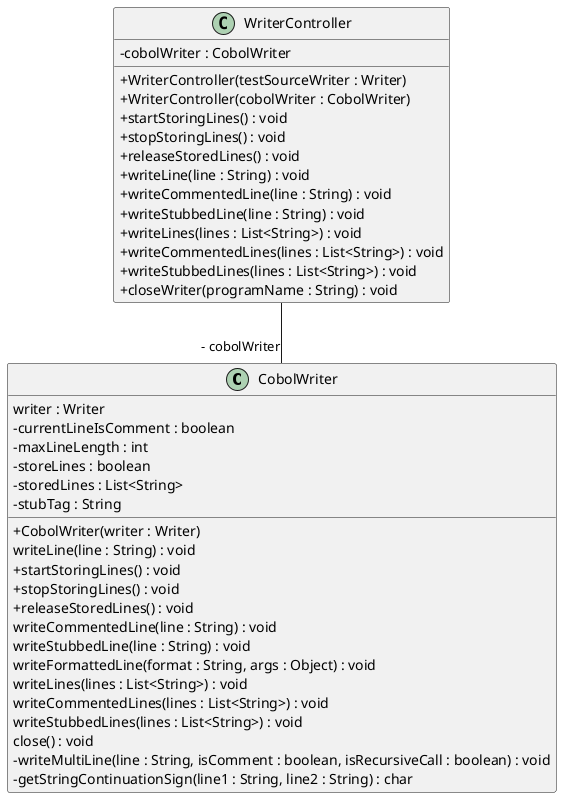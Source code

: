 @startuml
skinparam classAttributeIconSize 0
class CobolWriter{
writer : Writer
- currentLineIsComment : boolean
- maxLineLength : int
- storeLines : boolean
- storedLines : List<String>
- stubTag : String
+ CobolWriter(writer : Writer)
writeLine(line : String) : void
+ startStoringLines() : void
+ stopStoringLines() : void
+ releaseStoredLines() : void
writeCommentedLine(line : String) : void
writeStubbedLine(line : String) : void
writeFormattedLine(format : String, args : Object) : void
writeLines(lines : List<String>) : void
writeCommentedLines(lines : List<String>) : void
writeStubbedLines(lines : List<String>) : void
close() : void
- writeMultiLine(line : String, isComment : boolean, isRecursiveCall : boolean) : void
- getStringContinuationSign(line1 : String, line2 : String) : char
}
class WriterController{
- cobolWriter : CobolWriter
+ WriterController(testSourceWriter : Writer)
+ WriterController(cobolWriter : CobolWriter)
+ startStoringLines() : void
+ stopStoringLines() : void
+ releaseStoredLines() : void
+ writeLine(line : String) : void
+ writeCommentedLine(line : String) : void
+ writeStubbedLine(line : String) : void
+ writeLines(lines : List<String>) : void
+ writeCommentedLines(lines : List<String>) : void
+ writeStubbedLines(lines : List<String>) : void
+ closeWriter(programName : String) : void
}
WriterController--"- cobolWriter" CobolWriter
@enduml